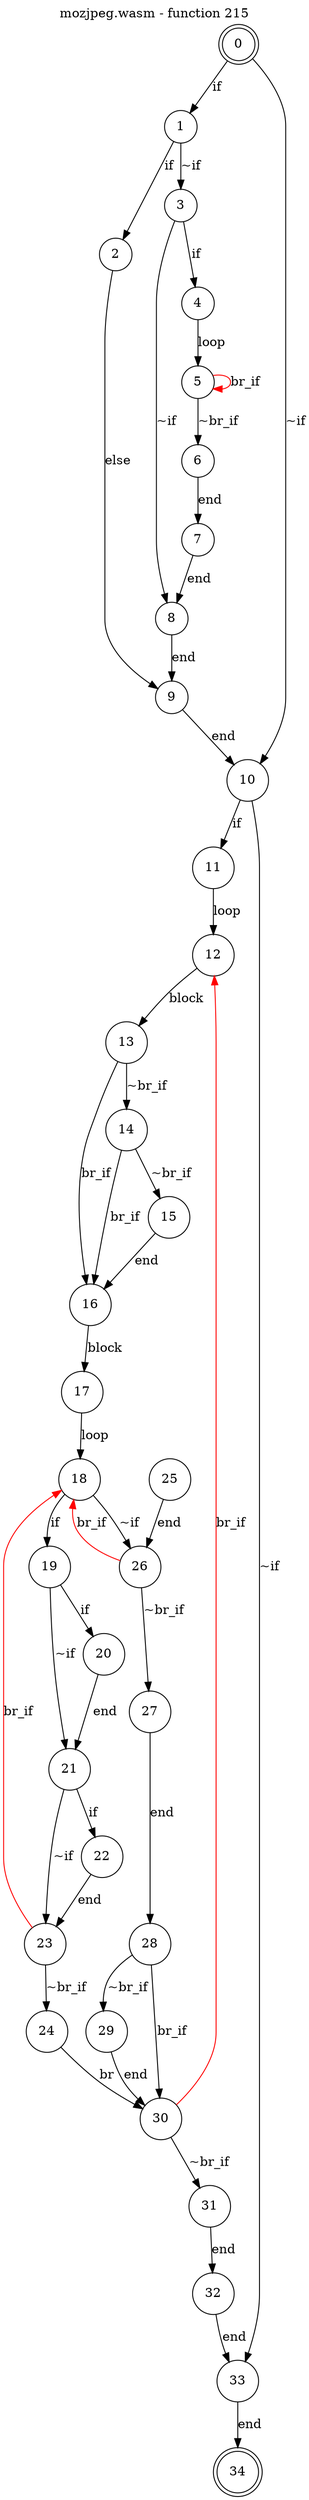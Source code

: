 digraph finite_state_machine {
    label = "mozjpeg.wasm - function 215"
    labelloc =  t
    labelfontsize = 16
    labelfontcolor = black
    labelfontname = "Helvetica"
    node [shape = doublecircle]; 0 34;
    node [shape = circle];
    0 -> 1[label = "if"];
    0 -> 10[label = "~if"];
    1 -> 2[label = "if"];
    1 -> 3[label = "~if"];
    2 -> 9[label = "else"];
    3 -> 4[label = "if"];
    3 -> 8[label = "~if"];
    4 -> 5[label = "loop"];
    5 -> 6[label = "~br_if"];
    5 -> 5[color="red" label = "br_if"];
    6 -> 7[label = "end"];
    7 -> 8[label = "end"];
    8 -> 9[label = "end"];
    9 -> 10[label = "end"];
    10 -> 11[label = "if"];
    10 -> 33[label = "~if"];
    11 -> 12[label = "loop"];
    12 -> 13[label = "block"];
    13 -> 14[label = "~br_if"];
    13 -> 16[label = "br_if"];
    14 -> 15[label = "~br_if"];
    14 -> 16[label = "br_if"];
    15 -> 16[label = "end"];
    16 -> 17[label = "block"];
    17 -> 18[label = "loop"];
    18 -> 19[label = "if"];
    18 -> 26[label = "~if"];
    19 -> 20[label = "if"];
    19 -> 21[label = "~if"];
    20 -> 21[label = "end"];
    21 -> 22[label = "if"];
    21 -> 23[label = "~if"];
    22 -> 23[label = "end"];
    23 -> 24[label = "~br_if"];
    23 -> 18[color="red" label = "br_if"];
    24 -> 30[label = "br"];
    25 -> 26[label = "end"];
    26 -> 27[label = "~br_if"];
    26 -> 18[color="red" label = "br_if"];
    27 -> 28[label = "end"];
    28 -> 29[label = "~br_if"];
    28 -> 30[label = "br_if"];
    29 -> 30[label = "end"];
    30 -> 31[label = "~br_if"];
    30 -> 12[color="red" label = "br_if"];
    31 -> 32[label = "end"];
    32 -> 33[label = "end"];
    33 -> 34[label = "end"];
}
